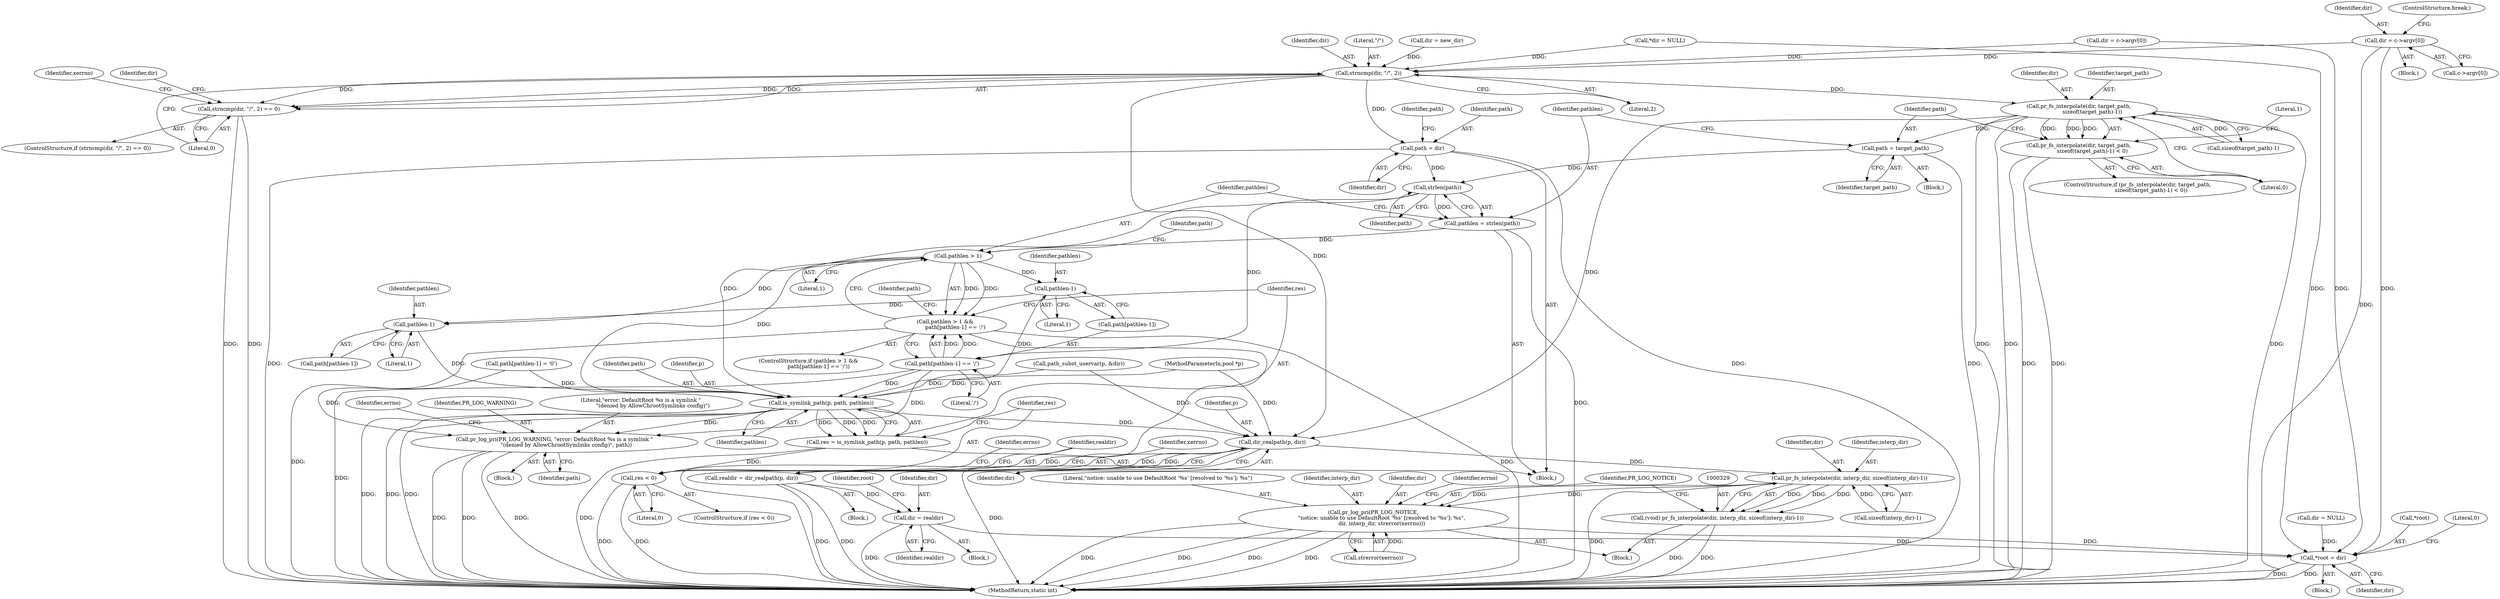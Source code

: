 digraph "0_proftpd_ecff21e0d0e84f35c299ef91d7fda088e516d4ed@array" {
"1000161" [label="(Call,dir = c->argv[0])"];
"1000199" [label="(Call,strncmp(dir, \"/\", 2))"];
"1000198" [label="(Call,strncmp(dir, \"/\", 2) == 0)"];
"1000223" [label="(Call,path = dir)"];
"1000257" [label="(Call,strlen(path))"];
"1000255" [label="(Call,pathlen = strlen(path))"];
"1000261" [label="(Call,pathlen > 1)"];
"1000260" [label="(Call,pathlen > 1 &&\n            path[pathlen-1] == '/')"];
"1000267" [label="(Call,pathlen-1)"];
"1000275" [label="(Call,pathlen-1)"];
"1000281" [label="(Call,is_symlink_path(p, path, pathlen))"];
"1000279" [label="(Call,res = is_symlink_path(p, path, pathlen))"];
"1000286" [label="(Call,res < 0)"];
"1000295" [label="(Call,pr_log_pri(PR_LOG_WARNING, \"error: DefaultRoot %s is a symlink \"\n              \"(denied by AllowChrootSymlinks config)\", path))"];
"1000308" [label="(Call,dir_realpath(p, dir))"];
"1000306" [label="(Call,realdir = dir_realpath(p, dir))"];
"1000317" [label="(Call,dir = realdir)"];
"1000347" [label="(Call,*root = dir)"];
"1000330" [label="(Call,pr_fs_interpolate(dir, interp_dir, sizeof(interp_dir)-1))"];
"1000328" [label="(Call,(void) pr_fs_interpolate(dir, interp_dir, sizeof(interp_dir)-1))"];
"1000337" [label="(Call,pr_log_pri(PR_LOG_NOTICE,\n          \"notice: unable to use DefaultRoot '%s' [resolved to '%s']: %s\",\n          dir, interp_dir, strerror(xerrno)))"];
"1000264" [label="(Call,path[pathlen-1] == '/')"];
"1000240" [label="(Call,pr_fs_interpolate(dir, target_path,\n                sizeof(target_path)-1))"];
"1000239" [label="(Call,pr_fs_interpolate(dir, target_path,\n                sizeof(target_path)-1) < 0)"];
"1000252" [label="(Call,path = target_path)"];
"1000328" [label="(Call,(void) pr_fs_interpolate(dir, interp_dir, sizeof(interp_dir)-1))"];
"1000209" [label="(Block,)"];
"1000341" [label="(Identifier,interp_dir)"];
"1000331" [label="(Identifier,dir)"];
"1000265" [label="(Call,path[pathlen-1])"];
"1000280" [label="(Identifier,res)"];
"1000266" [label="(Identifier,path)"];
"1000273" [label="(Call,path[pathlen-1])"];
"1000317" [label="(Call,dir = realdir)"];
"1000276" [label="(Identifier,pathlen)"];
"1000225" [label="(Identifier,dir)"];
"1000284" [label="(Identifier,pathlen)"];
"1000294" [label="(Block,)"];
"1000310" [label="(Identifier,dir)"];
"1000253" [label="(Identifier,path)"];
"1000260" [label="(Call,pathlen > 1 &&\n            path[pathlen-1] == '/')"];
"1000160" [label="(Block,)"];
"1000162" [label="(Identifier,dir)"];
"1000269" [label="(Literal,1)"];
"1000197" [label="(ControlStructure,if (strncmp(dir, \"/\", 2) == 0))"];
"1000307" [label="(Identifier,realdir)"];
"1000275" [label="(Call,pathlen-1)"];
"1000353" [label="(MethodReturn,static int)"];
"1000258" [label="(Identifier,path)"];
"1000239" [label="(Call,pr_fs_interpolate(dir, target_path,\n                sizeof(target_path)-1) < 0)"];
"1000201" [label="(Literal,\"/\")"];
"1000348" [label="(Call,*root)"];
"1000223" [label="(Call,path = dir)"];
"1000281" [label="(Call,is_symlink_path(p, path, pathlen))"];
"1000163" [label="(Call,c->argv[0])"];
"1000272" [label="(Call,path[pathlen-1] = '\0')"];
"1000229" [label="(Identifier,path)"];
"1000213" [label="(Identifier,xerrno)"];
"1000318" [label="(Identifier,dir)"];
"1000338" [label="(Identifier,PR_LOG_NOTICE)"];
"1000300" [label="(Identifier,errno)"];
"1000279" [label="(Call,res = is_symlink_path(p, path, pathlen))"];
"1000274" [label="(Identifier,path)"];
"1000261" [label="(Call,pathlen > 1)"];
"1000287" [label="(Identifier,res)"];
"1000309" [label="(Identifier,p)"];
"1000342" [label="(Call,strerror(xerrno))"];
"1000110" [label="(Block,)"];
"1000238" [label="(ControlStructure,if (pr_fs_interpolate(dir, target_path,\n                sizeof(target_path)-1) < 0))"];
"1000296" [label="(Identifier,PR_LOG_WARNING)"];
"1000270" [label="(Literal,'/')"];
"1000337" [label="(Call,pr_log_pri(PR_LOG_NOTICE,\n          \"notice: unable to use DefaultRoot '%s' [resolved to '%s']: %s\",\n          dir, interp_dir, strerror(xerrno)))"];
"1000199" [label="(Call,strncmp(dir, \"/\", 2))"];
"1000242" [label="(Identifier,target_path)"];
"1000298" [label="(Identifier,path)"];
"1000241" [label="(Identifier,dir)"];
"1000306" [label="(Call,realdir = dir_realpath(p, dir))"];
"1000237" [label="(Block,)"];
"1000194" [label="(Call,dir = new_dir)"];
"1000251" [label="(Literal,1)"];
"1000350" [label="(Identifier,dir)"];
"1000247" [label="(Literal,0)"];
"1000321" [label="(Block,)"];
"1000340" [label="(Identifier,dir)"];
"1000277" [label="(Literal,1)"];
"1000267" [label="(Call,pathlen-1)"];
"1000200" [label="(Identifier,dir)"];
"1000345" [label="(Identifier,errno)"];
"1000288" [label="(Literal,0)"];
"1000185" [label="(Call,path_subst_uservar(p, &dir))"];
"1000168" [label="(ControlStructure,break;)"];
"1000349" [label="(Identifier,root)"];
"1000254" [label="(Identifier,target_path)"];
"1000312" [label="(Identifier,xerrno)"];
"1000202" [label="(Literal,2)"];
"1000203" [label="(Literal,0)"];
"1000240" [label="(Call,pr_fs_interpolate(dir, target_path,\n                sizeof(target_path)-1))"];
"1000347" [label="(Call,*root = dir)"];
"1000295" [label="(Call,pr_log_pri(PR_LOG_WARNING, \"error: DefaultRoot %s is a symlink \"\n              \"(denied by AllowChrootSymlinks config)\", path))"];
"1000268" [label="(Identifier,pathlen)"];
"1000316" [label="(Block,)"];
"1000257" [label="(Call,strlen(path))"];
"1000116" [label="(Call,*dir = NULL)"];
"1000255" [label="(Call,pathlen = strlen(path))"];
"1000333" [label="(Call,sizeof(interp_dir)-1)"];
"1000198" [label="(Call,strncmp(dir, \"/\", 2) == 0)"];
"1000259" [label="(ControlStructure,if (pathlen > 1 &&\n            path[pathlen-1] == '/'))"];
"1000283" [label="(Identifier,path)"];
"1000140" [label="(Call,dir = c->argv[0])"];
"1000319" [label="(Identifier,realdir)"];
"1000263" [label="(Literal,1)"];
"1000332" [label="(Identifier,interp_dir)"];
"1000224" [label="(Identifier,path)"];
"1000262" [label="(Identifier,pathlen)"];
"1000285" [label="(ControlStructure,if (res < 0))"];
"1000161" [label="(Call,dir = c->argv[0])"];
"1000330" [label="(Call,pr_fs_interpolate(dir, interp_dir, sizeof(interp_dir)-1))"];
"1000256" [label="(Identifier,pathlen)"];
"1000282" [label="(Identifier,p)"];
"1000286" [label="(Call,res < 0)"];
"1000206" [label="(Identifier,dir)"];
"1000352" [label="(Literal,0)"];
"1000205" [label="(Call,dir = NULL)"];
"1000243" [label="(Call,sizeof(target_path)-1)"];
"1000264" [label="(Call,path[pathlen-1] == '/')"];
"1000107" [label="(MethodParameterIn,pool *p)"];
"1000219" [label="(Block,)"];
"1000292" [label="(Identifier,errno)"];
"1000297" [label="(Literal,\"error: DefaultRoot %s is a symlink \"\n              \"(denied by AllowChrootSymlinks config)\")"];
"1000339" [label="(Literal,\"notice: unable to use DefaultRoot '%s' [resolved to '%s']: %s\")"];
"1000308" [label="(Call,dir_realpath(p, dir))"];
"1000252" [label="(Call,path = target_path)"];
"1000161" -> "1000160"  [label="AST: "];
"1000161" -> "1000163"  [label="CFG: "];
"1000162" -> "1000161"  [label="AST: "];
"1000163" -> "1000161"  [label="AST: "];
"1000168" -> "1000161"  [label="CFG: "];
"1000161" -> "1000353"  [label="DDG: "];
"1000161" -> "1000199"  [label="DDG: "];
"1000161" -> "1000347"  [label="DDG: "];
"1000199" -> "1000198"  [label="AST: "];
"1000199" -> "1000202"  [label="CFG: "];
"1000200" -> "1000199"  [label="AST: "];
"1000201" -> "1000199"  [label="AST: "];
"1000202" -> "1000199"  [label="AST: "];
"1000203" -> "1000199"  [label="CFG: "];
"1000199" -> "1000198"  [label="DDG: "];
"1000199" -> "1000198"  [label="DDG: "];
"1000199" -> "1000198"  [label="DDG: "];
"1000116" -> "1000199"  [label="DDG: "];
"1000140" -> "1000199"  [label="DDG: "];
"1000194" -> "1000199"  [label="DDG: "];
"1000199" -> "1000223"  [label="DDG: "];
"1000199" -> "1000240"  [label="DDG: "];
"1000199" -> "1000308"  [label="DDG: "];
"1000198" -> "1000197"  [label="AST: "];
"1000198" -> "1000203"  [label="CFG: "];
"1000203" -> "1000198"  [label="AST: "];
"1000206" -> "1000198"  [label="CFG: "];
"1000213" -> "1000198"  [label="CFG: "];
"1000198" -> "1000353"  [label="DDG: "];
"1000198" -> "1000353"  [label="DDG: "];
"1000223" -> "1000219"  [label="AST: "];
"1000223" -> "1000225"  [label="CFG: "];
"1000224" -> "1000223"  [label="AST: "];
"1000225" -> "1000223"  [label="AST: "];
"1000229" -> "1000223"  [label="CFG: "];
"1000223" -> "1000353"  [label="DDG: "];
"1000223" -> "1000353"  [label="DDG: "];
"1000223" -> "1000257"  [label="DDG: "];
"1000257" -> "1000255"  [label="AST: "];
"1000257" -> "1000258"  [label="CFG: "];
"1000258" -> "1000257"  [label="AST: "];
"1000255" -> "1000257"  [label="CFG: "];
"1000257" -> "1000255"  [label="DDG: "];
"1000252" -> "1000257"  [label="DDG: "];
"1000257" -> "1000264"  [label="DDG: "];
"1000257" -> "1000281"  [label="DDG: "];
"1000255" -> "1000219"  [label="AST: "];
"1000256" -> "1000255"  [label="AST: "];
"1000262" -> "1000255"  [label="CFG: "];
"1000255" -> "1000353"  [label="DDG: "];
"1000255" -> "1000261"  [label="DDG: "];
"1000261" -> "1000260"  [label="AST: "];
"1000261" -> "1000263"  [label="CFG: "];
"1000262" -> "1000261"  [label="AST: "];
"1000263" -> "1000261"  [label="AST: "];
"1000266" -> "1000261"  [label="CFG: "];
"1000260" -> "1000261"  [label="CFG: "];
"1000261" -> "1000260"  [label="DDG: "];
"1000261" -> "1000260"  [label="DDG: "];
"1000261" -> "1000267"  [label="DDG: "];
"1000261" -> "1000275"  [label="DDG: "];
"1000261" -> "1000281"  [label="DDG: "];
"1000260" -> "1000259"  [label="AST: "];
"1000260" -> "1000264"  [label="CFG: "];
"1000264" -> "1000260"  [label="AST: "];
"1000274" -> "1000260"  [label="CFG: "];
"1000280" -> "1000260"  [label="CFG: "];
"1000260" -> "1000353"  [label="DDG: "];
"1000260" -> "1000353"  [label="DDG: "];
"1000260" -> "1000353"  [label="DDG: "];
"1000264" -> "1000260"  [label="DDG: "];
"1000264" -> "1000260"  [label="DDG: "];
"1000267" -> "1000265"  [label="AST: "];
"1000267" -> "1000269"  [label="CFG: "];
"1000268" -> "1000267"  [label="AST: "];
"1000269" -> "1000267"  [label="AST: "];
"1000265" -> "1000267"  [label="CFG: "];
"1000267" -> "1000275"  [label="DDG: "];
"1000267" -> "1000281"  [label="DDG: "];
"1000275" -> "1000273"  [label="AST: "];
"1000275" -> "1000277"  [label="CFG: "];
"1000276" -> "1000275"  [label="AST: "];
"1000277" -> "1000275"  [label="AST: "];
"1000273" -> "1000275"  [label="CFG: "];
"1000275" -> "1000281"  [label="DDG: "];
"1000281" -> "1000279"  [label="AST: "];
"1000281" -> "1000284"  [label="CFG: "];
"1000282" -> "1000281"  [label="AST: "];
"1000283" -> "1000281"  [label="AST: "];
"1000284" -> "1000281"  [label="AST: "];
"1000279" -> "1000281"  [label="CFG: "];
"1000281" -> "1000353"  [label="DDG: "];
"1000281" -> "1000353"  [label="DDG: "];
"1000281" -> "1000353"  [label="DDG: "];
"1000281" -> "1000279"  [label="DDG: "];
"1000281" -> "1000279"  [label="DDG: "];
"1000281" -> "1000279"  [label="DDG: "];
"1000185" -> "1000281"  [label="DDG: "];
"1000107" -> "1000281"  [label="DDG: "];
"1000264" -> "1000281"  [label="DDG: "];
"1000272" -> "1000281"  [label="DDG: "];
"1000281" -> "1000295"  [label="DDG: "];
"1000281" -> "1000308"  [label="DDG: "];
"1000279" -> "1000219"  [label="AST: "];
"1000280" -> "1000279"  [label="AST: "];
"1000287" -> "1000279"  [label="CFG: "];
"1000279" -> "1000353"  [label="DDG: "];
"1000279" -> "1000286"  [label="DDG: "];
"1000286" -> "1000285"  [label="AST: "];
"1000286" -> "1000288"  [label="CFG: "];
"1000287" -> "1000286"  [label="AST: "];
"1000288" -> "1000286"  [label="AST: "];
"1000292" -> "1000286"  [label="CFG: "];
"1000307" -> "1000286"  [label="CFG: "];
"1000286" -> "1000353"  [label="DDG: "];
"1000286" -> "1000353"  [label="DDG: "];
"1000295" -> "1000294"  [label="AST: "];
"1000295" -> "1000298"  [label="CFG: "];
"1000296" -> "1000295"  [label="AST: "];
"1000297" -> "1000295"  [label="AST: "];
"1000298" -> "1000295"  [label="AST: "];
"1000300" -> "1000295"  [label="CFG: "];
"1000295" -> "1000353"  [label="DDG: "];
"1000295" -> "1000353"  [label="DDG: "];
"1000295" -> "1000353"  [label="DDG: "];
"1000264" -> "1000295"  [label="DDG: "];
"1000272" -> "1000295"  [label="DDG: "];
"1000308" -> "1000306"  [label="AST: "];
"1000308" -> "1000310"  [label="CFG: "];
"1000309" -> "1000308"  [label="AST: "];
"1000310" -> "1000308"  [label="AST: "];
"1000306" -> "1000308"  [label="CFG: "];
"1000308" -> "1000353"  [label="DDG: "];
"1000308" -> "1000306"  [label="DDG: "];
"1000308" -> "1000306"  [label="DDG: "];
"1000185" -> "1000308"  [label="DDG: "];
"1000107" -> "1000308"  [label="DDG: "];
"1000240" -> "1000308"  [label="DDG: "];
"1000308" -> "1000330"  [label="DDG: "];
"1000306" -> "1000209"  [label="AST: "];
"1000307" -> "1000306"  [label="AST: "];
"1000312" -> "1000306"  [label="CFG: "];
"1000306" -> "1000353"  [label="DDG: "];
"1000306" -> "1000353"  [label="DDG: "];
"1000306" -> "1000317"  [label="DDG: "];
"1000317" -> "1000316"  [label="AST: "];
"1000317" -> "1000319"  [label="CFG: "];
"1000318" -> "1000317"  [label="AST: "];
"1000319" -> "1000317"  [label="AST: "];
"1000349" -> "1000317"  [label="CFG: "];
"1000317" -> "1000353"  [label="DDG: "];
"1000317" -> "1000347"  [label="DDG: "];
"1000347" -> "1000110"  [label="AST: "];
"1000347" -> "1000350"  [label="CFG: "];
"1000348" -> "1000347"  [label="AST: "];
"1000350" -> "1000347"  [label="AST: "];
"1000352" -> "1000347"  [label="CFG: "];
"1000347" -> "1000353"  [label="DDG: "];
"1000347" -> "1000353"  [label="DDG: "];
"1000116" -> "1000347"  [label="DDG: "];
"1000337" -> "1000347"  [label="DDG: "];
"1000205" -> "1000347"  [label="DDG: "];
"1000140" -> "1000347"  [label="DDG: "];
"1000330" -> "1000328"  [label="AST: "];
"1000330" -> "1000333"  [label="CFG: "];
"1000331" -> "1000330"  [label="AST: "];
"1000332" -> "1000330"  [label="AST: "];
"1000333" -> "1000330"  [label="AST: "];
"1000328" -> "1000330"  [label="CFG: "];
"1000330" -> "1000353"  [label="DDG: "];
"1000330" -> "1000328"  [label="DDG: "];
"1000330" -> "1000328"  [label="DDG: "];
"1000330" -> "1000328"  [label="DDG: "];
"1000333" -> "1000330"  [label="DDG: "];
"1000330" -> "1000337"  [label="DDG: "];
"1000330" -> "1000337"  [label="DDG: "];
"1000328" -> "1000321"  [label="AST: "];
"1000329" -> "1000328"  [label="AST: "];
"1000338" -> "1000328"  [label="CFG: "];
"1000328" -> "1000353"  [label="DDG: "];
"1000328" -> "1000353"  [label="DDG: "];
"1000337" -> "1000321"  [label="AST: "];
"1000337" -> "1000342"  [label="CFG: "];
"1000338" -> "1000337"  [label="AST: "];
"1000339" -> "1000337"  [label="AST: "];
"1000340" -> "1000337"  [label="AST: "];
"1000341" -> "1000337"  [label="AST: "];
"1000342" -> "1000337"  [label="AST: "];
"1000345" -> "1000337"  [label="CFG: "];
"1000337" -> "1000353"  [label="DDG: "];
"1000337" -> "1000353"  [label="DDG: "];
"1000337" -> "1000353"  [label="DDG: "];
"1000337" -> "1000353"  [label="DDG: "];
"1000342" -> "1000337"  [label="DDG: "];
"1000264" -> "1000270"  [label="CFG: "];
"1000265" -> "1000264"  [label="AST: "];
"1000270" -> "1000264"  [label="AST: "];
"1000264" -> "1000353"  [label="DDG: "];
"1000240" -> "1000239"  [label="AST: "];
"1000240" -> "1000243"  [label="CFG: "];
"1000241" -> "1000240"  [label="AST: "];
"1000242" -> "1000240"  [label="AST: "];
"1000243" -> "1000240"  [label="AST: "];
"1000247" -> "1000240"  [label="CFG: "];
"1000240" -> "1000353"  [label="DDG: "];
"1000240" -> "1000353"  [label="DDG: "];
"1000240" -> "1000353"  [label="DDG: "];
"1000240" -> "1000239"  [label="DDG: "];
"1000240" -> "1000239"  [label="DDG: "];
"1000240" -> "1000239"  [label="DDG: "];
"1000243" -> "1000240"  [label="DDG: "];
"1000240" -> "1000252"  [label="DDG: "];
"1000239" -> "1000238"  [label="AST: "];
"1000239" -> "1000247"  [label="CFG: "];
"1000247" -> "1000239"  [label="AST: "];
"1000251" -> "1000239"  [label="CFG: "];
"1000253" -> "1000239"  [label="CFG: "];
"1000239" -> "1000353"  [label="DDG: "];
"1000239" -> "1000353"  [label="DDG: "];
"1000252" -> "1000237"  [label="AST: "];
"1000252" -> "1000254"  [label="CFG: "];
"1000253" -> "1000252"  [label="AST: "];
"1000254" -> "1000252"  [label="AST: "];
"1000256" -> "1000252"  [label="CFG: "];
"1000252" -> "1000353"  [label="DDG: "];
}

